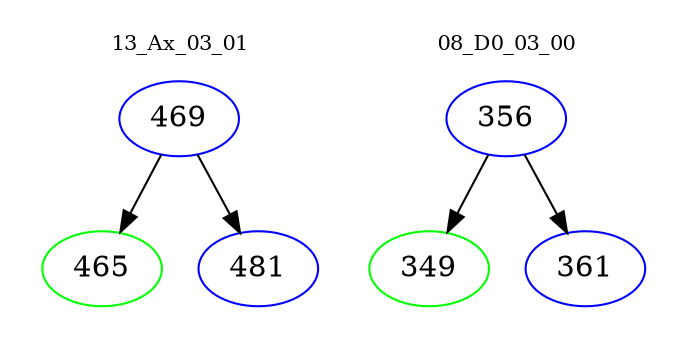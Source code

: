 digraph{
subgraph cluster_0 {
color = white
label = "13_Ax_03_01";
fontsize=10;
T0_469 [label="469", color="blue"]
T0_469 -> T0_465 [color="black"]
T0_465 [label="465", color="green"]
T0_469 -> T0_481 [color="black"]
T0_481 [label="481", color="blue"]
}
subgraph cluster_1 {
color = white
label = "08_D0_03_00";
fontsize=10;
T1_356 [label="356", color="blue"]
T1_356 -> T1_349 [color="black"]
T1_349 [label="349", color="green"]
T1_356 -> T1_361 [color="black"]
T1_361 [label="361", color="blue"]
}
}

